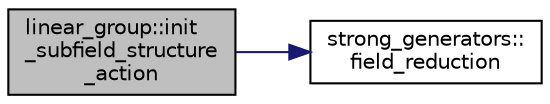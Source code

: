 digraph "linear_group::init_subfield_structure_action"
{
  edge [fontname="Helvetica",fontsize="10",labelfontname="Helvetica",labelfontsize="10"];
  node [fontname="Helvetica",fontsize="10",shape=record];
  rankdir="LR";
  Node1451 [label="linear_group::init\l_subfield_structure\l_action",height=0.2,width=0.4,color="black", fillcolor="grey75", style="filled", fontcolor="black"];
  Node1451 -> Node1452 [color="midnightblue",fontsize="10",style="solid",fontname="Helvetica"];
  Node1452 [label="strong_generators::\lfield_reduction",height=0.2,width=0.4,color="black", fillcolor="white", style="filled",URL="$dc/d09/classstrong__generators.html#a1be4403b37e1f5821578d8015a9c60ae"];
}

